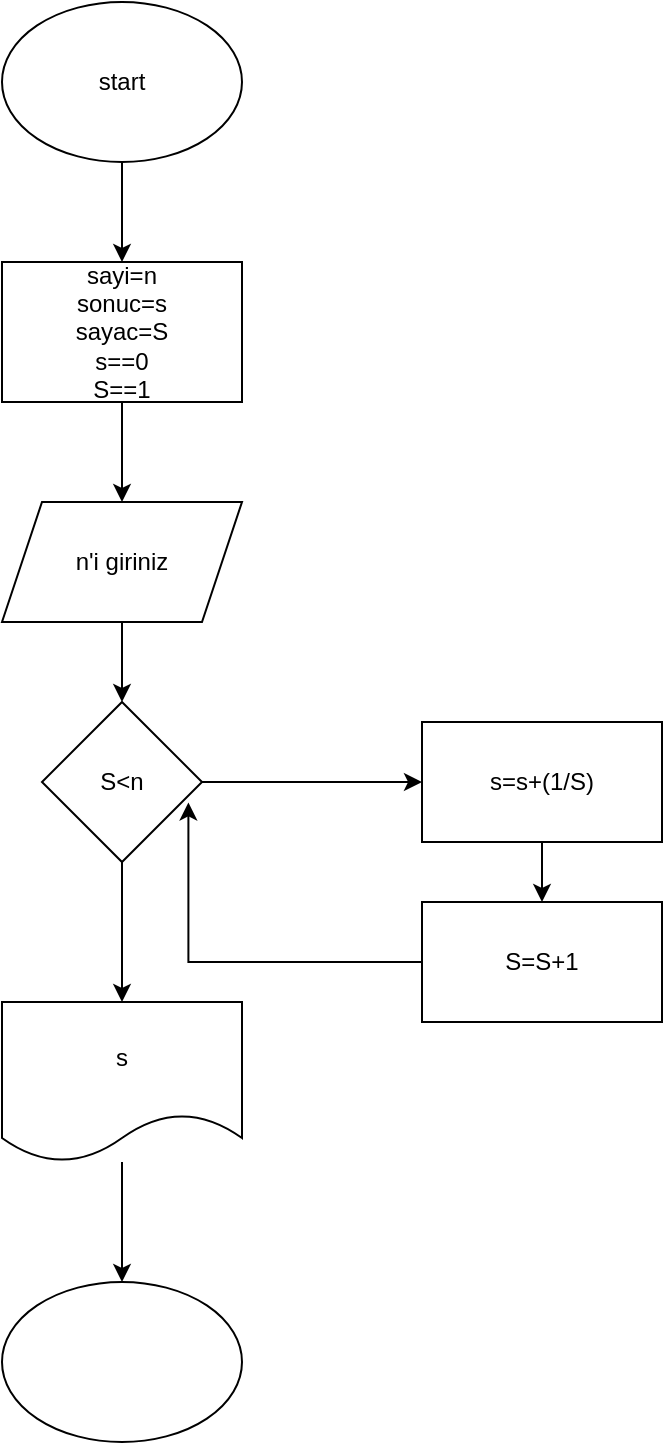 <mxfile version="22.0.3" type="device">
  <diagram name="Sayfa -1" id="ClEnxMzZP13w-8fQljTk">
    <mxGraphModel dx="1036" dy="606" grid="1" gridSize="10" guides="1" tooltips="1" connect="1" arrows="1" fold="1" page="1" pageScale="1" pageWidth="827" pageHeight="1169" math="0" shadow="0">
      <root>
        <mxCell id="0" />
        <mxCell id="1" parent="0" />
        <mxCell id="eqse0RoJx37s4Tlqx7H6-2" style="edgeStyle=orthogonalEdgeStyle;rounded=0;orthogonalLoop=1;jettySize=auto;html=1;" edge="1" parent="1" source="eqse0RoJx37s4Tlqx7H6-1" target="eqse0RoJx37s4Tlqx7H6-3">
          <mxGeometry relative="1" as="geometry">
            <mxPoint x="390" y="160" as="targetPoint" />
          </mxGeometry>
        </mxCell>
        <mxCell id="eqse0RoJx37s4Tlqx7H6-1" value="start" style="ellipse;whiteSpace=wrap;html=1;" vertex="1" parent="1">
          <mxGeometry x="330" y="10" width="120" height="80" as="geometry" />
        </mxCell>
        <mxCell id="eqse0RoJx37s4Tlqx7H6-4" style="edgeStyle=orthogonalEdgeStyle;rounded=0;orthogonalLoop=1;jettySize=auto;html=1;" edge="1" parent="1" source="eqse0RoJx37s4Tlqx7H6-3" target="eqse0RoJx37s4Tlqx7H6-5">
          <mxGeometry relative="1" as="geometry">
            <mxPoint x="390" y="290" as="targetPoint" />
          </mxGeometry>
        </mxCell>
        <mxCell id="eqse0RoJx37s4Tlqx7H6-3" value="sayi=n&lt;br&gt;sonuc=s&lt;br&gt;sayac=S&lt;br&gt;s==0&lt;br&gt;S==1" style="rounded=0;whiteSpace=wrap;html=1;" vertex="1" parent="1">
          <mxGeometry x="330" y="140" width="120" height="70" as="geometry" />
        </mxCell>
        <mxCell id="eqse0RoJx37s4Tlqx7H6-6" style="edgeStyle=orthogonalEdgeStyle;rounded=0;orthogonalLoop=1;jettySize=auto;html=1;" edge="1" parent="1" source="eqse0RoJx37s4Tlqx7H6-5" target="eqse0RoJx37s4Tlqx7H6-7">
          <mxGeometry relative="1" as="geometry">
            <mxPoint x="390" y="400" as="targetPoint" />
          </mxGeometry>
        </mxCell>
        <mxCell id="eqse0RoJx37s4Tlqx7H6-5" value="n&#39;i giriniz" style="shape=parallelogram;perimeter=parallelogramPerimeter;whiteSpace=wrap;html=1;fixedSize=1;" vertex="1" parent="1">
          <mxGeometry x="330" y="260" width="120" height="60" as="geometry" />
        </mxCell>
        <mxCell id="eqse0RoJx37s4Tlqx7H6-8" style="edgeStyle=orthogonalEdgeStyle;rounded=0;orthogonalLoop=1;jettySize=auto;html=1;" edge="1" parent="1" source="eqse0RoJx37s4Tlqx7H6-7" target="eqse0RoJx37s4Tlqx7H6-9">
          <mxGeometry relative="1" as="geometry">
            <mxPoint x="600" y="400" as="targetPoint" />
          </mxGeometry>
        </mxCell>
        <mxCell id="eqse0RoJx37s4Tlqx7H6-15" style="edgeStyle=orthogonalEdgeStyle;rounded=0;orthogonalLoop=1;jettySize=auto;html=1;" edge="1" parent="1" source="eqse0RoJx37s4Tlqx7H6-7" target="eqse0RoJx37s4Tlqx7H6-16">
          <mxGeometry relative="1" as="geometry">
            <mxPoint x="390" y="550" as="targetPoint" />
          </mxGeometry>
        </mxCell>
        <mxCell id="eqse0RoJx37s4Tlqx7H6-7" value="S&amp;lt;n" style="rhombus;whiteSpace=wrap;html=1;" vertex="1" parent="1">
          <mxGeometry x="350" y="360" width="80" height="80" as="geometry" />
        </mxCell>
        <mxCell id="eqse0RoJx37s4Tlqx7H6-10" style="edgeStyle=orthogonalEdgeStyle;rounded=0;orthogonalLoop=1;jettySize=auto;html=1;" edge="1" parent="1" source="eqse0RoJx37s4Tlqx7H6-9" target="eqse0RoJx37s4Tlqx7H6-11">
          <mxGeometry relative="1" as="geometry">
            <mxPoint x="600" y="490" as="targetPoint" />
          </mxGeometry>
        </mxCell>
        <mxCell id="eqse0RoJx37s4Tlqx7H6-9" value="s=s+(1/S)" style="rounded=0;whiteSpace=wrap;html=1;" vertex="1" parent="1">
          <mxGeometry x="540" y="370" width="120" height="60" as="geometry" />
        </mxCell>
        <mxCell id="eqse0RoJx37s4Tlqx7H6-11" value="S=S+1" style="rounded=0;whiteSpace=wrap;html=1;" vertex="1" parent="1">
          <mxGeometry x="540" y="460" width="120" height="60" as="geometry" />
        </mxCell>
        <mxCell id="eqse0RoJx37s4Tlqx7H6-13" style="edgeStyle=orthogonalEdgeStyle;rounded=0;orthogonalLoop=1;jettySize=auto;html=1;entryX=0.915;entryY=0.628;entryDx=0;entryDy=0;entryPerimeter=0;" edge="1" parent="1" source="eqse0RoJx37s4Tlqx7H6-11" target="eqse0RoJx37s4Tlqx7H6-7">
          <mxGeometry relative="1" as="geometry" />
        </mxCell>
        <mxCell id="eqse0RoJx37s4Tlqx7H6-17" style="edgeStyle=orthogonalEdgeStyle;rounded=0;orthogonalLoop=1;jettySize=auto;html=1;" edge="1" parent="1" source="eqse0RoJx37s4Tlqx7H6-16">
          <mxGeometry relative="1" as="geometry">
            <mxPoint x="390" y="650" as="targetPoint" />
          </mxGeometry>
        </mxCell>
        <mxCell id="eqse0RoJx37s4Tlqx7H6-16" value="s" style="shape=document;whiteSpace=wrap;html=1;boundedLbl=1;" vertex="1" parent="1">
          <mxGeometry x="330" y="510" width="120" height="80" as="geometry" />
        </mxCell>
        <mxCell id="eqse0RoJx37s4Tlqx7H6-19" value="" style="ellipse;whiteSpace=wrap;html=1;" vertex="1" parent="1">
          <mxGeometry x="330" y="650" width="120" height="80" as="geometry" />
        </mxCell>
      </root>
    </mxGraphModel>
  </diagram>
</mxfile>
